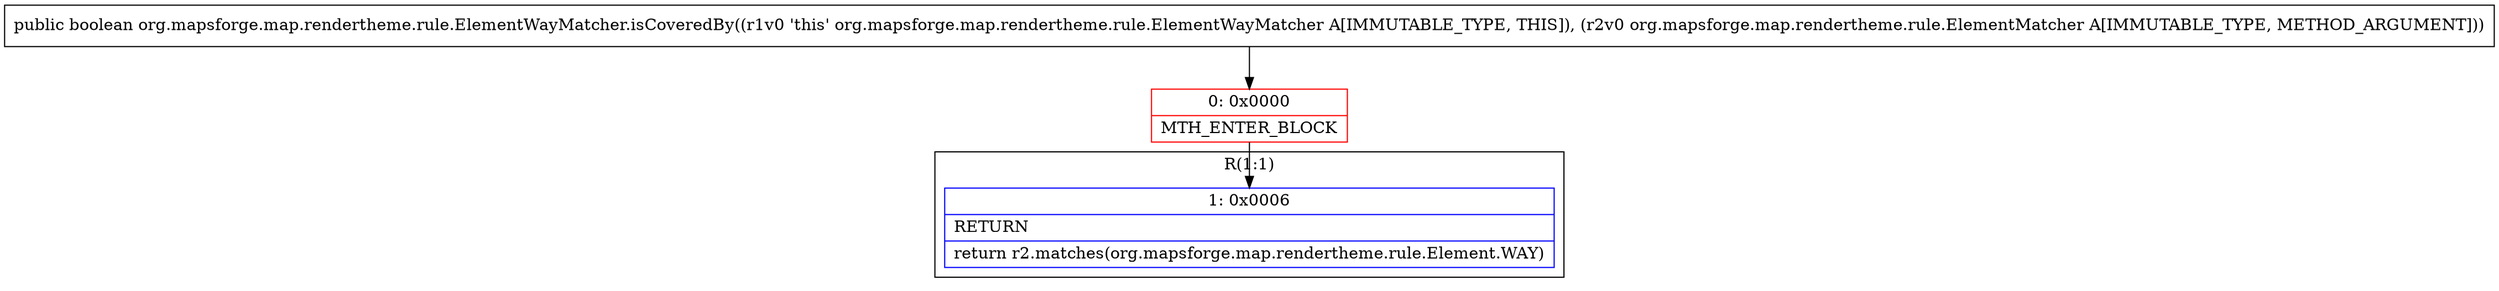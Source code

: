 digraph "CFG fororg.mapsforge.map.rendertheme.rule.ElementWayMatcher.isCoveredBy(Lorg\/mapsforge\/map\/rendertheme\/rule\/ElementMatcher;)Z" {
subgraph cluster_Region_1068166163 {
label = "R(1:1)";
node [shape=record,color=blue];
Node_1 [shape=record,label="{1\:\ 0x0006|RETURN\l|return r2.matches(org.mapsforge.map.rendertheme.rule.Element.WAY)\l}"];
}
Node_0 [shape=record,color=red,label="{0\:\ 0x0000|MTH_ENTER_BLOCK\l}"];
MethodNode[shape=record,label="{public boolean org.mapsforge.map.rendertheme.rule.ElementWayMatcher.isCoveredBy((r1v0 'this' org.mapsforge.map.rendertheme.rule.ElementWayMatcher A[IMMUTABLE_TYPE, THIS]), (r2v0 org.mapsforge.map.rendertheme.rule.ElementMatcher A[IMMUTABLE_TYPE, METHOD_ARGUMENT])) }"];
MethodNode -> Node_0;
Node_0 -> Node_1;
}

